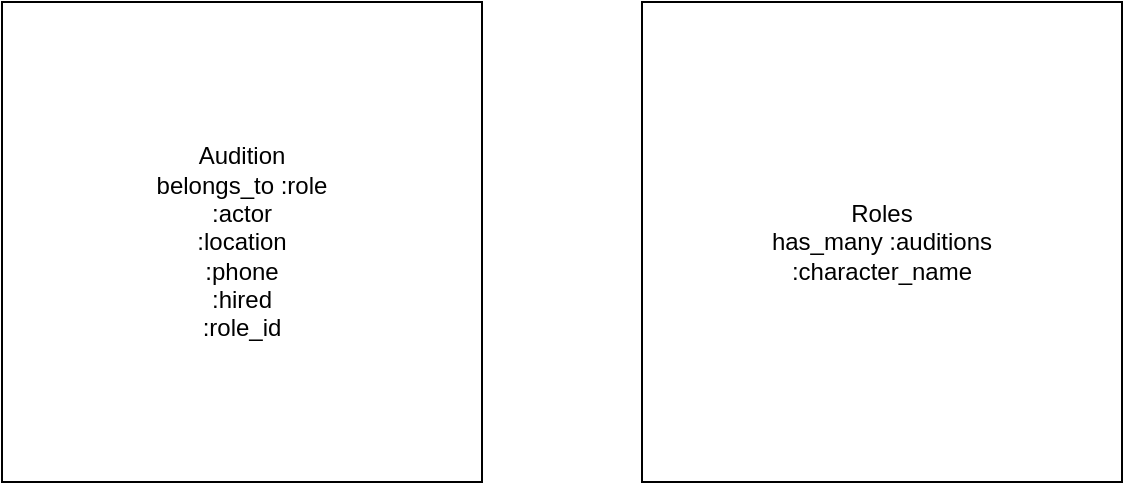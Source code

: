 <mxfile>
    <diagram id="nv8lCuP4qw5mV8giyeF8" name="Page-1">
        <mxGraphModel dx="848" dy="471" grid="1" gridSize="10" guides="1" tooltips="1" connect="1" arrows="1" fold="1" page="1" pageScale="1" pageWidth="850" pageHeight="1100" math="0" shadow="0">
            <root>
                <mxCell id="0"/>
                <mxCell id="1" parent="0"/>
                <mxCell id="2" value="Audition&lt;br&gt;belongs_to :role&lt;br&gt;:actor&lt;br&gt;:location&lt;br&gt;:phone&lt;br&gt;:hired&lt;br&gt;:role_id" style="whiteSpace=wrap;html=1;" vertex="1" parent="1">
                    <mxGeometry x="40" y="80" width="240" height="240" as="geometry"/>
                </mxCell>
                <mxCell id="3" value="Roles&lt;br&gt;has_many :auditions&lt;br&gt;:character_name" style="whiteSpace=wrap;html=1;" vertex="1" parent="1">
                    <mxGeometry x="360" y="80" width="240" height="240" as="geometry"/>
                </mxCell>
            </root>
        </mxGraphModel>
    </diagram>
</mxfile>